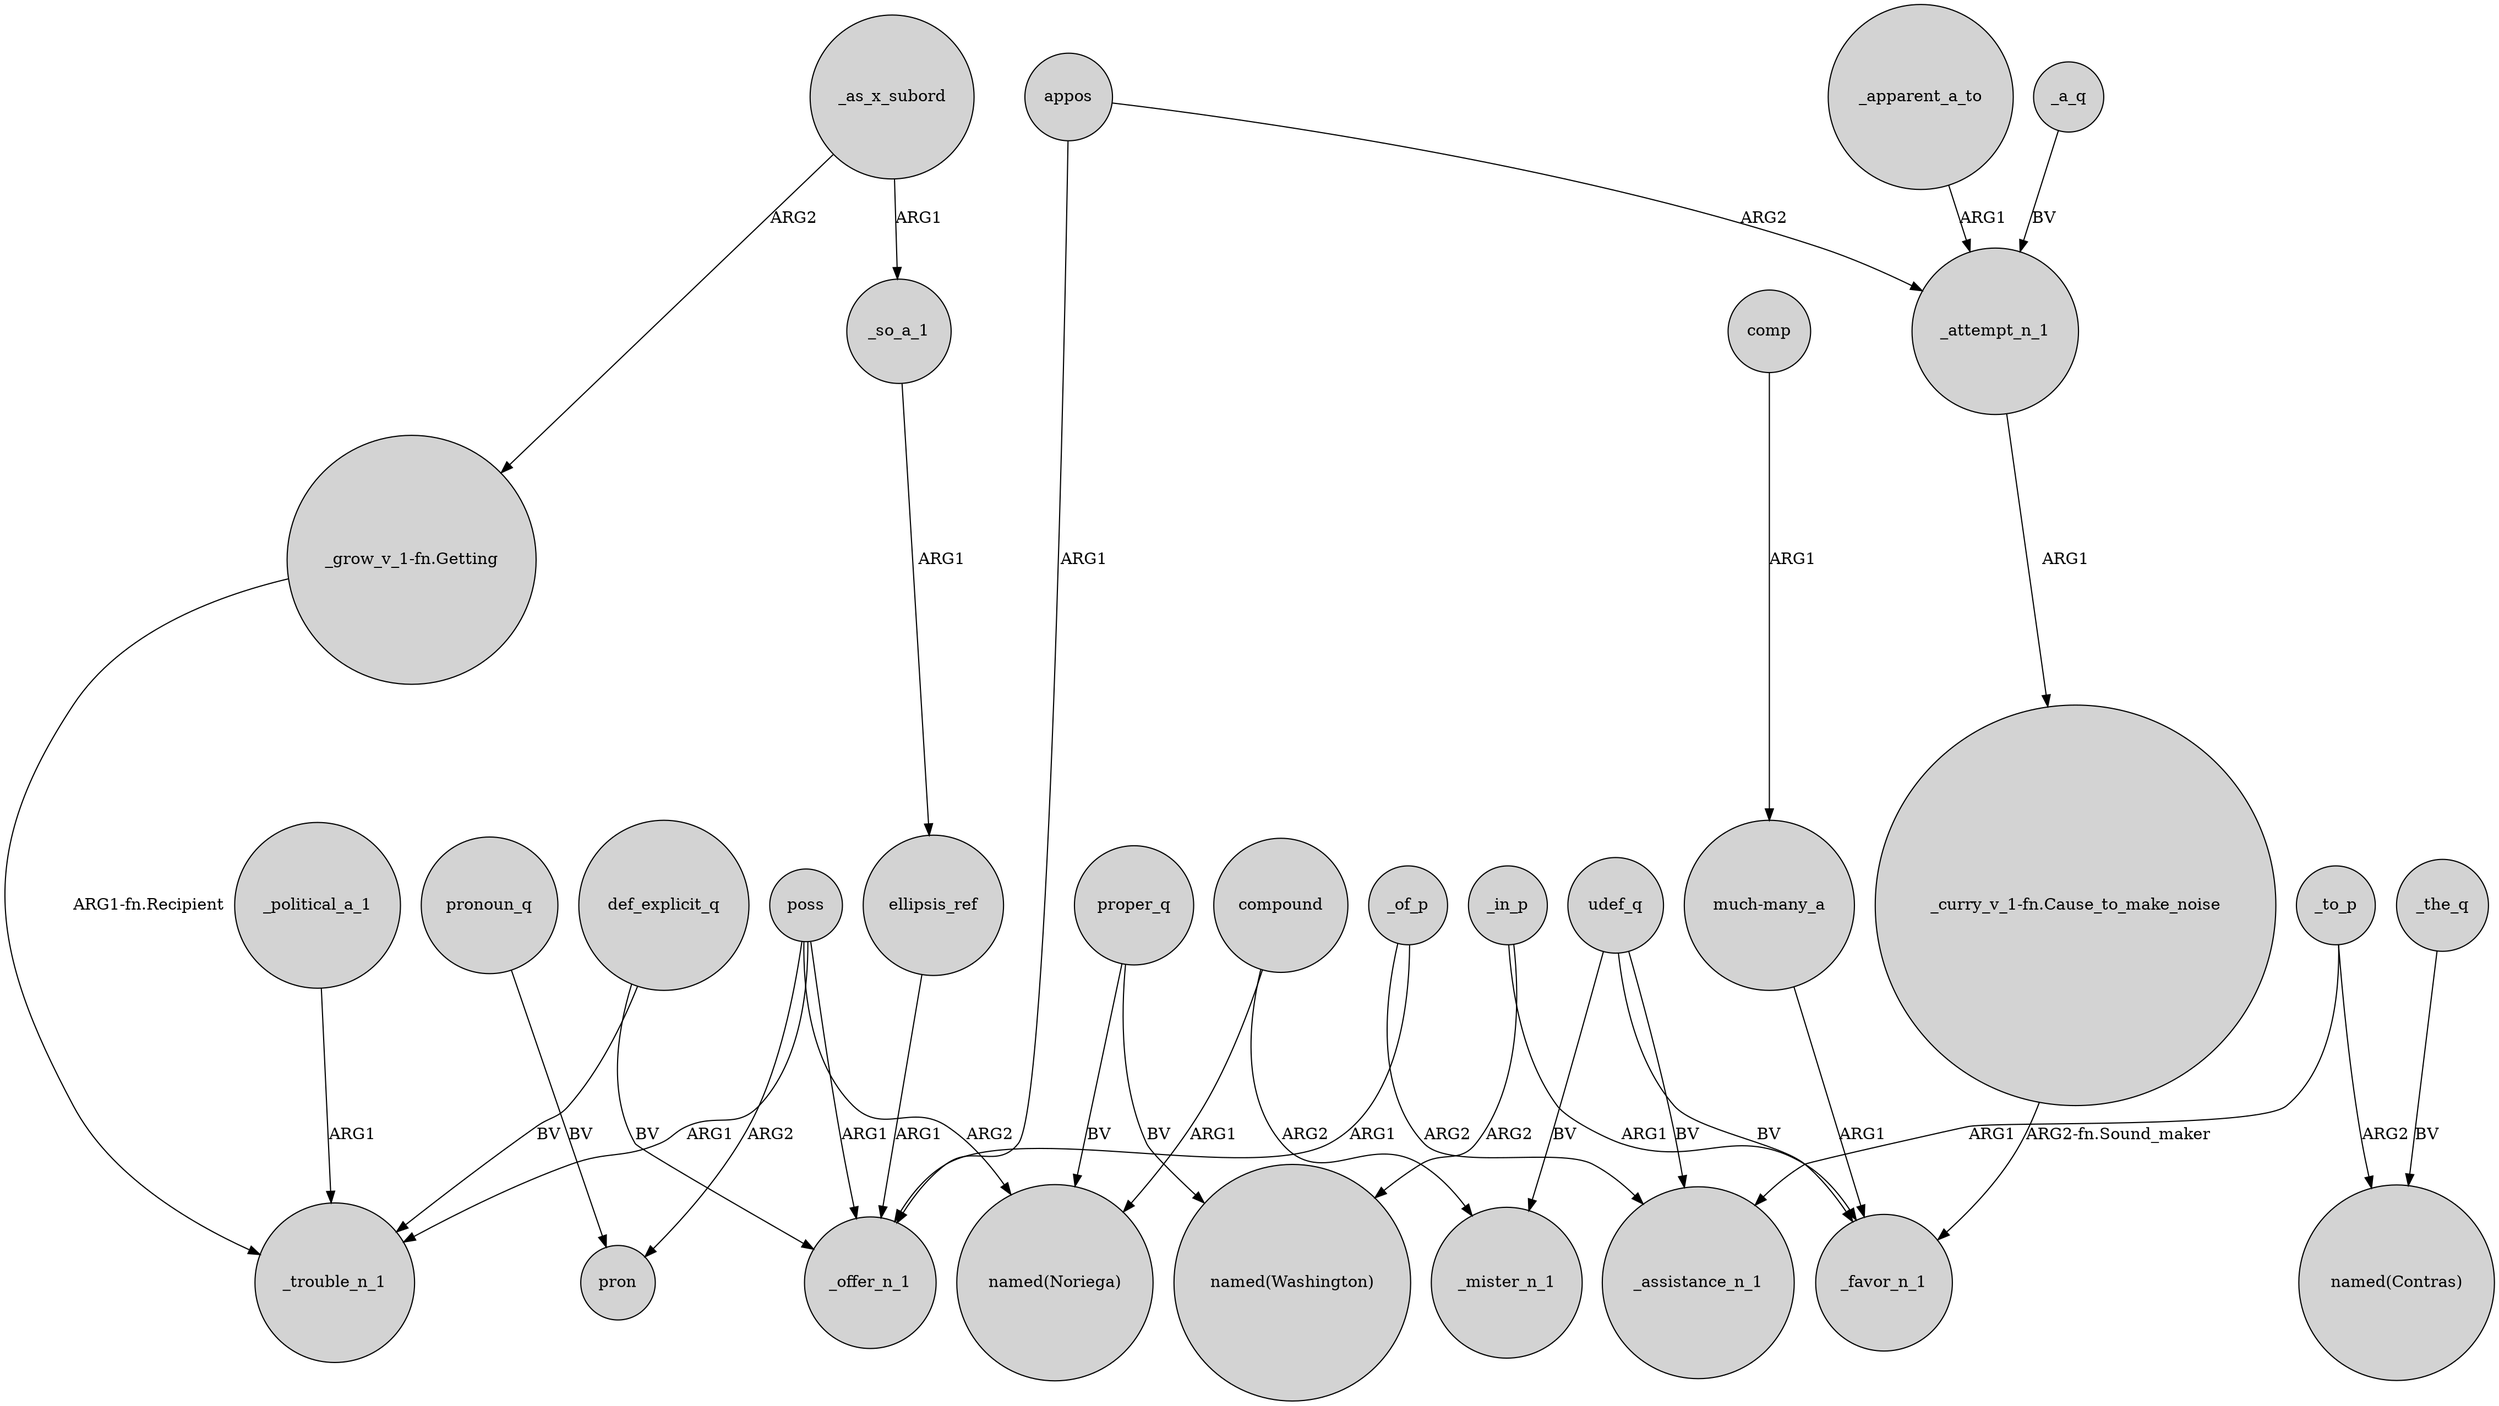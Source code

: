 digraph {
	node [shape=circle style=filled]
	compound -> "named(Noriega)" [label=ARG1]
	_apparent_a_to -> _attempt_n_1 [label=ARG1]
	"_curry_v_1-fn.Cause_to_make_noise" -> _favor_n_1 [label="ARG2-fn.Sound_maker"]
	compound -> _mister_n_1 [label=ARG2]
	_as_x_subord -> _so_a_1 [label=ARG1]
	ellipsis_ref -> _offer_n_1 [label=ARG1]
	_a_q -> _attempt_n_1 [label=BV]
	appos -> _offer_n_1 [label=ARG1]
	appos -> _attempt_n_1 [label=ARG2]
	_so_a_1 -> ellipsis_ref [label=ARG1]
	_the_q -> "named(Contras)" [label=BV]
	_in_p -> "named(Washington)" [label=ARG2]
	_to_p -> "named(Contras)" [label=ARG2]
	"much-many_a" -> _favor_n_1 [label=ARG1]
	udef_q -> _mister_n_1 [label=BV]
	_of_p -> _offer_n_1 [label=ARG1]
	pronoun_q -> pron [label=BV]
	poss -> _offer_n_1 [label=ARG1]
	poss -> pron [label=ARG2]
	comp -> "much-many_a" [label=ARG1]
	udef_q -> _favor_n_1 [label=BV]
	_of_p -> _assistance_n_1 [label=ARG2]
	poss -> "named(Noriega)" [label=ARG2]
	def_explicit_q -> _trouble_n_1 [label=BV]
	udef_q -> _assistance_n_1 [label=BV]
	def_explicit_q -> _offer_n_1 [label=BV]
	proper_q -> "named(Washington)" [label=BV]
	_as_x_subord -> "_grow_v_1-fn.Getting" [label=ARG2]
	"_grow_v_1-fn.Getting" -> _trouble_n_1 [label="ARG1-fn.Recipient"]
	_to_p -> _assistance_n_1 [label=ARG1]
	_in_p -> _favor_n_1 [label=ARG1]
	_political_a_1 -> _trouble_n_1 [label=ARG1]
	poss -> _trouble_n_1 [label=ARG1]
	_attempt_n_1 -> "_curry_v_1-fn.Cause_to_make_noise" [label=ARG1]
	proper_q -> "named(Noriega)" [label=BV]
}
